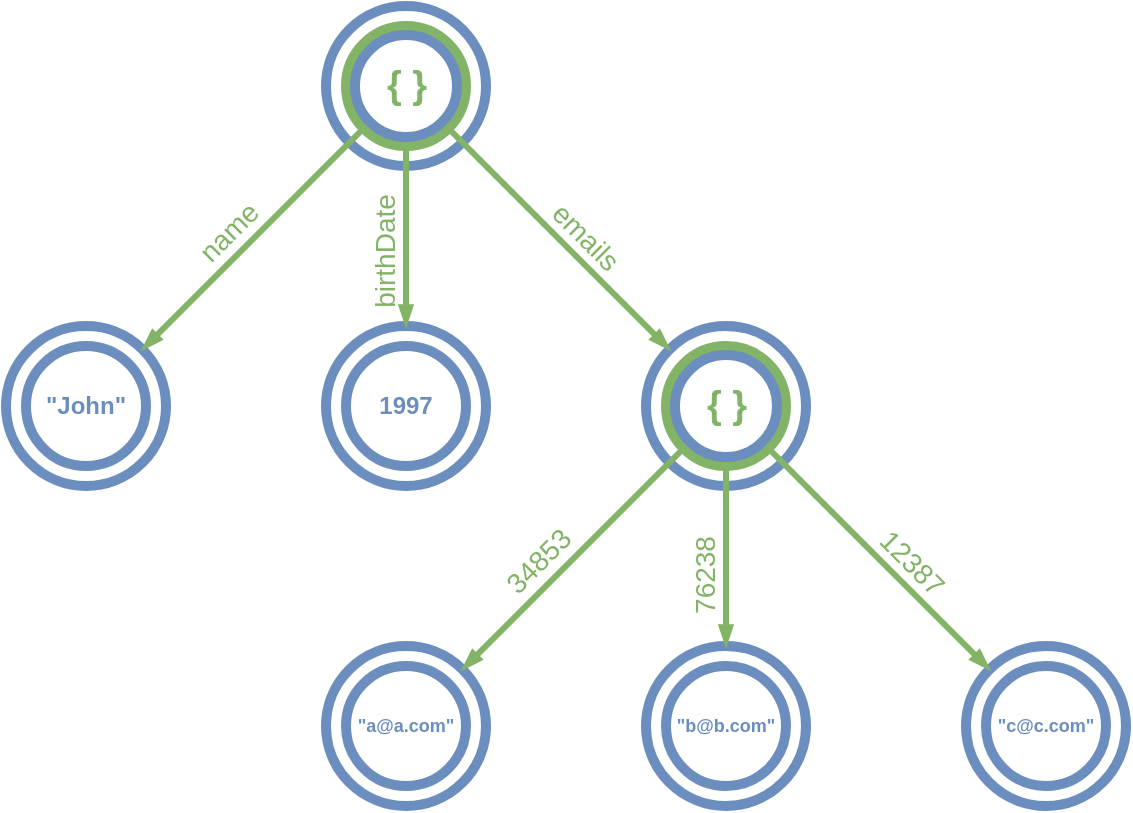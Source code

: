 <mxfile version="17.4.6" type="device"><diagram id="WA7YWqFsDsF89YZDr1KT" name="Page-1"><mxGraphModel dx="981" dy="574" grid="1" gridSize="10" guides="1" tooltips="1" connect="1" arrows="1" fold="1" page="1" pageScale="1" pageWidth="850" pageHeight="1100" math="0" shadow="0"><root><mxCell id="0"/><mxCell id="1" parent="0"/><mxCell id="lBmKuKNFOiJ0OmHpGWGV-2" value="" style="ellipse;whiteSpace=wrap;html=1;aspect=fixed;strokeWidth=5;fillColor=none;strokeColor=#6c8ebf;" vertex="1" parent="1"><mxGeometry x="320" y="120" width="80" height="80" as="geometry"/></mxCell><mxCell id="lBmKuKNFOiJ0OmHpGWGV-16" value="" style="ellipse;whiteSpace=wrap;html=1;aspect=fixed;strokeWidth=5;fillColor=none;strokeColor=#6c8ebf;" vertex="1" parent="1"><mxGeometry x="480" y="280" width="80" height="80" as="geometry"/></mxCell><mxCell id="lBmKuKNFOiJ0OmHpGWGV-15" value="" style="ellipse;whiteSpace=wrap;html=1;aspect=fixed;strokeWidth=5;fillColor=none;strokeColor=#6c8ebf;" vertex="1" parent="1"><mxGeometry x="320" y="280" width="80" height="80" as="geometry"/></mxCell><mxCell id="lBmKuKNFOiJ0OmHpGWGV-14" value="" style="ellipse;whiteSpace=wrap;html=1;aspect=fixed;strokeWidth=5;fillColor=none;strokeColor=#6c8ebf;" vertex="1" parent="1"><mxGeometry x="160" y="280" width="80" height="80" as="geometry"/></mxCell><mxCell id="lBmKuKNFOiJ0OmHpGWGV-18" value="" style="endArrow=blockThin;html=1;rounded=0;strokeWidth=3;fillColor=#d5e8d4;strokeColor=#82b366;exitX=0.5;exitY=1;exitDx=0;exitDy=0;entryX=0.5;entryY=0;entryDx=0;entryDy=0;endFill=1;endSize=3;" edge="1" parent="1" target="lBmKuKNFOiJ0OmHpGWGV-15"><mxGeometry width="50" height="50" relative="1" as="geometry"><mxPoint x="360" y="190" as="sourcePoint"/><mxPoint x="501.716" y="301.716" as="targetPoint"/></mxGeometry></mxCell><mxCell id="lBmKuKNFOiJ0OmHpGWGV-41" value="birthDate" style="edgeLabel;html=1;align=center;verticalAlign=middle;resizable=0;points=[];fontSize=14;fontColor=#82B366;rotation=-90;labelBackgroundColor=none;" vertex="1" connectable="0" parent="lBmKuKNFOiJ0OmHpGWGV-18"><mxGeometry x="0.183" y="-4" relative="1" as="geometry"><mxPoint x="-7" as="offset"/></mxGeometry></mxCell><mxCell id="lBmKuKNFOiJ0OmHpGWGV-17" value="" style="endArrow=blockThin;html=1;rounded=0;strokeWidth=3;fillColor=#d5e8d4;strokeColor=#82b366;exitX=1;exitY=1;exitDx=0;exitDy=0;endFill=1;endSize=3;" edge="1" parent="1" target="lBmKuKNFOiJ0OmHpGWGV-16"><mxGeometry width="50" height="50" relative="1" as="geometry"><mxPoint x="381.213" y="181.213" as="sourcePoint"/><mxPoint x="600" y="240" as="targetPoint"/></mxGeometry></mxCell><mxCell id="lBmKuKNFOiJ0OmHpGWGV-42" value="emails" style="edgeLabel;html=1;align=center;verticalAlign=middle;resizable=0;points=[];fontSize=14;fontColor=#82B366;rotation=45;labelBackgroundColor=none;" vertex="1" connectable="0" parent="lBmKuKNFOiJ0OmHpGWGV-17"><mxGeometry x="0.103" y="-2" relative="1" as="geometry"><mxPoint x="9" y="-9" as="offset"/></mxGeometry></mxCell><mxCell id="lBmKuKNFOiJ0OmHpGWGV-19" value="" style="endArrow=blockThin;html=1;rounded=0;strokeWidth=3;fillColor=#d5e8d4;strokeColor=#82b366;exitX=0;exitY=1;exitDx=0;exitDy=0;endFill=1;endSize=3;" edge="1" parent="1" target="lBmKuKNFOiJ0OmHpGWGV-14"><mxGeometry width="50" height="50" relative="1" as="geometry"><mxPoint x="338.787" y="181.213" as="sourcePoint"/><mxPoint x="370" y="290" as="targetPoint"/></mxGeometry></mxCell><mxCell id="lBmKuKNFOiJ0OmHpGWGV-40" value="name" style="edgeLabel;html=1;align=center;verticalAlign=middle;resizable=0;points=[];fontSize=14;fontColor=#82B366;rotation=-45;labelBackgroundColor=none;" vertex="1" connectable="0" parent="lBmKuKNFOiJ0OmHpGWGV-19"><mxGeometry x="0.19" relative="1" as="geometry"><mxPoint x="-2" y="-14" as="offset"/></mxGeometry></mxCell><mxCell id="lBmKuKNFOiJ0OmHpGWGV-22" value="" style="ellipse;whiteSpace=wrap;html=1;aspect=fixed;strokeWidth=5;fillColor=none;strokeColor=#6c8ebf;" vertex="1" parent="1"><mxGeometry x="640" y="440" width="80" height="80" as="geometry"/></mxCell><mxCell id="lBmKuKNFOiJ0OmHpGWGV-23" value="" style="ellipse;whiteSpace=wrap;html=1;aspect=fixed;strokeWidth=5;fillColor=none;strokeColor=#6c8ebf;" vertex="1" parent="1"><mxGeometry x="320" y="440" width="80" height="80" as="geometry"/></mxCell><mxCell id="lBmKuKNFOiJ0OmHpGWGV-24" value="" style="ellipse;whiteSpace=wrap;html=1;aspect=fixed;strokeWidth=5;fillColor=none;strokeColor=#6c8ebf;" vertex="1" parent="1"><mxGeometry x="480" y="440" width="80" height="80" as="geometry"/></mxCell><mxCell id="lBmKuKNFOiJ0OmHpGWGV-29" value="&quot;John&quot;" style="ellipse;whiteSpace=wrap;html=1;aspect=fixed;strokeWidth=5;fillColor=none;strokeColor=#6c8ebf;fontColor=#6C8EBF;fontStyle=1;fontSize=12;" vertex="1" parent="1"><mxGeometry x="170" y="290" width="60" height="60" as="geometry"/></mxCell><mxCell id="lBmKuKNFOiJ0OmHpGWGV-34" value="" style="endArrow=blockThin;html=1;rounded=0;strokeWidth=3;fillColor=#d5e8d4;strokeColor=#82b366;endFill=1;entryX=1;entryY=0;entryDx=0;entryDy=0;exitX=0;exitY=1;exitDx=0;exitDy=0;endSize=3;" edge="1" parent="1" target="lBmKuKNFOiJ0OmHpGWGV-23"><mxGeometry width="50" height="50" relative="1" as="geometry"><mxPoint x="498.787" y="341.213" as="sourcePoint"/><mxPoint x="238.284" y="301.716" as="targetPoint"/></mxGeometry></mxCell><mxCell id="lBmKuKNFOiJ0OmHpGWGV-43" value="34853" style="edgeLabel;html=1;align=center;verticalAlign=middle;resizable=0;points=[];fontSize=14;fontColor=#82B366;rotation=-45;labelBackgroundColor=none;" vertex="1" connectable="0" parent="lBmKuKNFOiJ0OmHpGWGV-34"><mxGeometry x="0.221" y="-4" relative="1" as="geometry"><mxPoint x="-3" y="-8" as="offset"/></mxGeometry></mxCell><mxCell id="lBmKuKNFOiJ0OmHpGWGV-35" value="" style="endArrow=blockThin;html=1;rounded=0;strokeWidth=3;fillColor=#d5e8d4;strokeColor=#82b366;endFill=1;exitX=0.5;exitY=1;exitDx=0;exitDy=0;endSize=3;entryX=0.5;entryY=0;entryDx=0;entryDy=0;" edge="1" parent="1" target="lBmKuKNFOiJ0OmHpGWGV-24"><mxGeometry width="50" height="50" relative="1" as="geometry"><mxPoint x="520" y="350" as="sourcePoint"/><mxPoint x="560" y="430" as="targetPoint"/></mxGeometry></mxCell><mxCell id="lBmKuKNFOiJ0OmHpGWGV-44" value="76238" style="edgeLabel;html=1;align=center;verticalAlign=middle;resizable=0;points=[];fontSize=14;fontColor=#82B366;rotation=-90;labelBackgroundColor=none;" vertex="1" connectable="0" parent="lBmKuKNFOiJ0OmHpGWGV-35"><mxGeometry x="0.336" relative="1" as="geometry"><mxPoint x="-11" y="-5" as="offset"/></mxGeometry></mxCell><mxCell id="lBmKuKNFOiJ0OmHpGWGV-36" value="" style="endArrow=blockThin;html=1;rounded=0;strokeWidth=3;fillColor=#d5e8d4;strokeColor=#82b366;endFill=1;exitX=1;exitY=1;exitDx=0;exitDy=0;endSize=3;entryX=0;entryY=0;entryDx=0;entryDy=0;" edge="1" parent="1" target="lBmKuKNFOiJ0OmHpGWGV-22"><mxGeometry width="50" height="50" relative="1" as="geometry"><mxPoint x="541.213" y="341.213" as="sourcePoint"/><mxPoint x="670" y="420" as="targetPoint"/></mxGeometry></mxCell><mxCell id="lBmKuKNFOiJ0OmHpGWGV-45" value="12387" style="edgeLabel;html=1;align=center;verticalAlign=middle;resizable=0;points=[];fontSize=14;fontColor=#82B366;rotation=45;labelBackgroundColor=none;" vertex="1" connectable="0" parent="lBmKuKNFOiJ0OmHpGWGV-36"><mxGeometry x="0.222" y="3" relative="1" as="geometry"><mxPoint x="2" y="-9" as="offset"/></mxGeometry></mxCell><mxCell id="lBmKuKNFOiJ0OmHpGWGV-48" value="1997" style="ellipse;whiteSpace=wrap;html=1;aspect=fixed;strokeWidth=5;fillColor=none;strokeColor=#6c8ebf;fontColor=#6C8EBF;fontStyle=1;fontSize=12;" vertex="1" parent="1"><mxGeometry x="330" y="290" width="60" height="60" as="geometry"/></mxCell><mxCell id="lBmKuKNFOiJ0OmHpGWGV-49" value="&quot;a@a.com&quot;" style="ellipse;whiteSpace=wrap;html=1;aspect=fixed;strokeWidth=5;fillColor=none;strokeColor=#6c8ebf;fontColor=#6C8EBF;fontStyle=1;fontSize=9;" vertex="1" parent="1"><mxGeometry x="330" y="450" width="60" height="60" as="geometry"/></mxCell><mxCell id="lBmKuKNFOiJ0OmHpGWGV-50" value="&quot;b@b.com&quot;" style="ellipse;whiteSpace=wrap;html=1;aspect=fixed;strokeWidth=5;fillColor=none;strokeColor=#6c8ebf;fontColor=#6C8EBF;fontStyle=1;fontSize=9;" vertex="1" parent="1"><mxGeometry x="490" y="450" width="60" height="60" as="geometry"/></mxCell><mxCell id="lBmKuKNFOiJ0OmHpGWGV-51" value="&quot;c@c.com&quot;" style="ellipse;whiteSpace=wrap;html=1;aspect=fixed;strokeWidth=5;fillColor=none;strokeColor=#6c8ebf;fontColor=#6C8EBF;fontStyle=1;fontSize=9;" vertex="1" parent="1"><mxGeometry x="650" y="450" width="60" height="60" as="geometry"/></mxCell><mxCell id="lBmKuKNFOiJ0OmHpGWGV-52" value="" style="group;fontColor=#82B366;fontStyle=0" vertex="1" connectable="0" parent="1"><mxGeometry x="490" y="290" width="60" height="60" as="geometry"/></mxCell><mxCell id="lBmKuKNFOiJ0OmHpGWGV-53" value="" style="ellipse;whiteSpace=wrap;html=1;aspect=fixed;strokeWidth=5;fillColor=none;strokeColor=#82b366;" vertex="1" parent="lBmKuKNFOiJ0OmHpGWGV-52"><mxGeometry width="60" height="60" as="geometry"/></mxCell><mxCell id="lBmKuKNFOiJ0OmHpGWGV-54" value="&lt;font color=&quot;#82b366&quot; style=&quot;font-size: 19px&quot;&gt;{ }&lt;/font&gt;" style="ellipse;whiteSpace=wrap;html=1;aspect=fixed;strokeWidth=5;fillColor=none;strokeColor=#6c8ebf;fontSize=19;fontStyle=1" vertex="1" parent="lBmKuKNFOiJ0OmHpGWGV-52"><mxGeometry x="4.5" y="4.5" width="51" height="51" as="geometry"/></mxCell><mxCell id="lBmKuKNFOiJ0OmHpGWGV-55" value="" style="group;fontColor=#82B366;fontStyle=0" vertex="1" connectable="0" parent="1"><mxGeometry x="330" y="130" width="60" height="60" as="geometry"/></mxCell><mxCell id="lBmKuKNFOiJ0OmHpGWGV-56" value="" style="ellipse;whiteSpace=wrap;html=1;aspect=fixed;strokeWidth=5;fillColor=none;strokeColor=#82b366;" vertex="1" parent="lBmKuKNFOiJ0OmHpGWGV-55"><mxGeometry width="60" height="60" as="geometry"/></mxCell><mxCell id="lBmKuKNFOiJ0OmHpGWGV-57" value="&lt;font color=&quot;#82b366&quot; style=&quot;font-size: 19px&quot;&gt;{ }&lt;/font&gt;" style="ellipse;whiteSpace=wrap;html=1;aspect=fixed;strokeWidth=5;fillColor=none;strokeColor=#6c8ebf;fontSize=19;fontStyle=1" vertex="1" parent="lBmKuKNFOiJ0OmHpGWGV-55"><mxGeometry x="4.5" y="4.5" width="51" height="51" as="geometry"/></mxCell></root></mxGraphModel></diagram></mxfile>